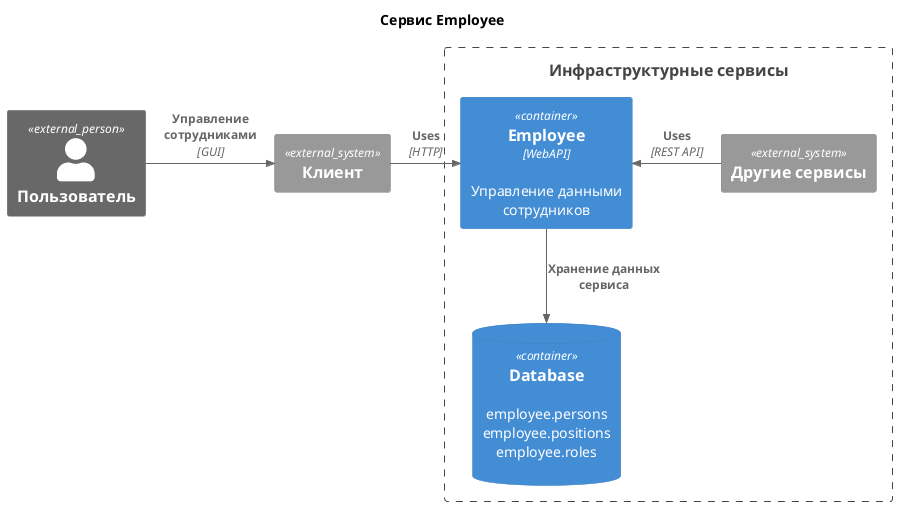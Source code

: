 @startuml
!include <c4/C4_Container.puml>

title Сервис Employee

Person_Ext(person, "Пользователь")
System_Ext(client, "Клиент")

Boundary(infra,"Инфраструктурные сервисы") {
    Container(employee, "Employee",WebAPI,"Управление данными сотрудников")
    ContainerDb(db,"Database",,employee.persons\nemployee.positions\nemployee.roles\n)
    System_Ext(misc,"Другие сервисы")
    }

Rel_R(person,client,"Управление сотрудниками",GUI)
Rel_R(client,employee,"Uses", HTTP)
Rel_L(misc,employee,"Uses",REST API)
Rel(employee,db,"Хранение данных сервиса")

@enduml
